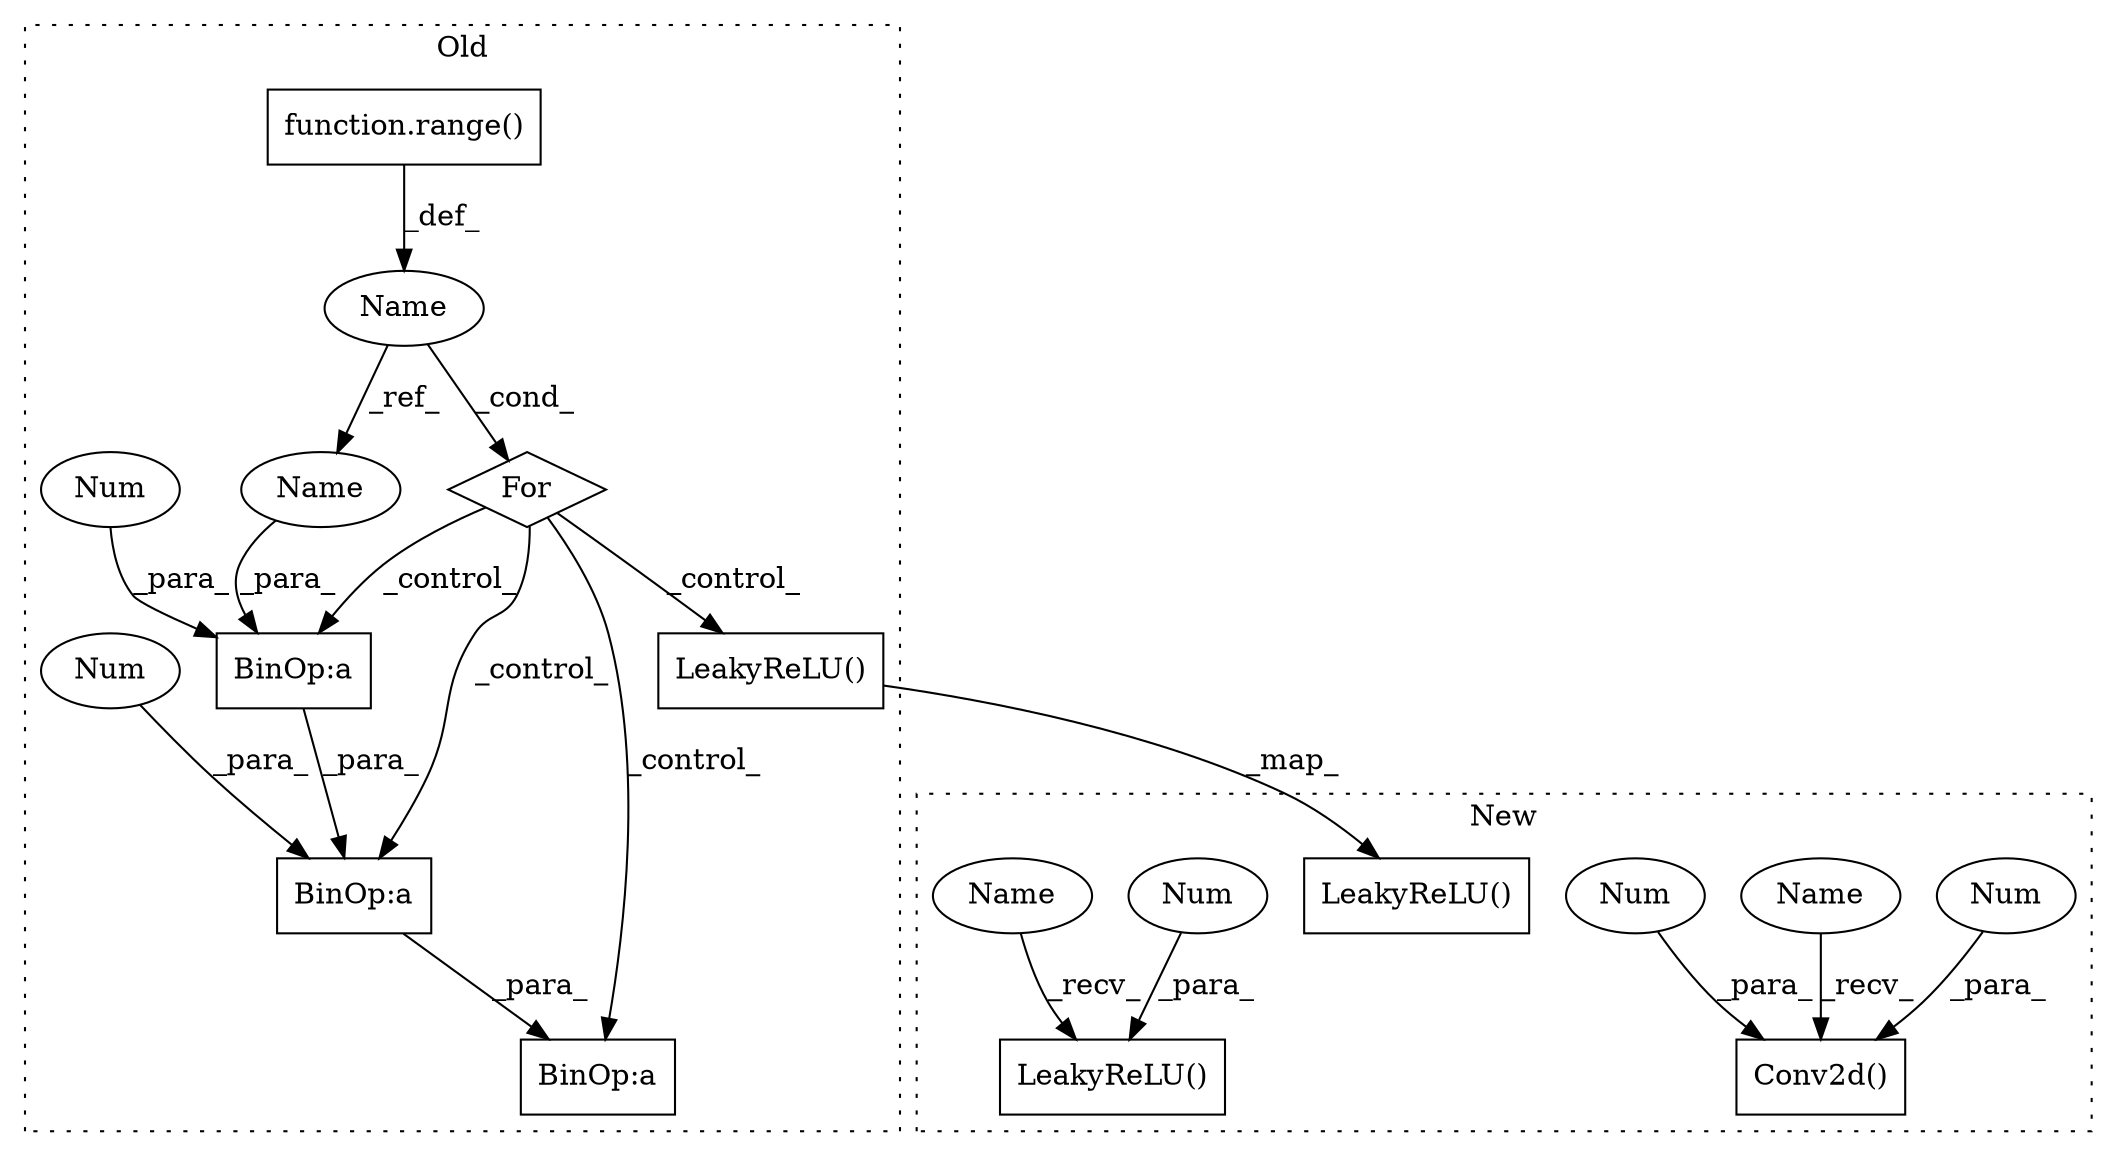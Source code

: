 digraph G {
subgraph cluster0 {
1 [label="function.range()" a="75" s="259,266" l="6,1" shape="box"];
4 [label="For" a="107" s="250,267" l="4,14" shape="diamond"];
8 [label="Name" a="87" s="254" l="1" shape="ellipse"];
9 [label="LeakyReLU()" a="75" s="442,458" l="13,1" shape="box"];
11 [label="BinOp:a" a="82" s="298" l="7" shape="box"];
12 [label="Num" a="76" s="305" l="1" shape="ellipse"];
13 [label="BinOp:a" a="82" s="292" l="4" shape="box"];
14 [label="BinOp:a" a="82" s="298" l="3" shape="box"];
15 [label="Num" a="76" s="297" l="1" shape="ellipse"];
16 [label="Name" a="87" s="301" l="1" shape="ellipse"];
label = "Old";
style="dotted";
}
subgraph cluster1 {
2 [label="LeakyReLU()" a="75" s="848,864" l="13,15" shape="box"];
3 [label="Num" a="76" s="861" l="3" shape="ellipse"];
5 [label="Conv2d()" a="75" s="960,978" l="10,36" shape="box"];
6 [label="Num" a="76" s="975" l="3" shape="ellipse"];
7 [label="Num" a="76" s="970" l="3" shape="ellipse"];
10 [label="LeakyReLU()" a="75" s="479,495" l="13,15" shape="box"];
17 [label="Name" a="87" s="960" l="2" shape="ellipse"];
18 [label="Name" a="87" s="848" l="2" shape="ellipse"];
label = "New";
style="dotted";
}
1 -> 8 [label="_def_"];
3 -> 2 [label="_para_"];
4 -> 13 [label="_control_"];
4 -> 11 [label="_control_"];
4 -> 14 [label="_control_"];
4 -> 9 [label="_control_"];
6 -> 5 [label="_para_"];
7 -> 5 [label="_para_"];
8 -> 16 [label="_ref_"];
8 -> 4 [label="_cond_"];
9 -> 10 [label="_map_"];
11 -> 13 [label="_para_"];
12 -> 11 [label="_para_"];
14 -> 11 [label="_para_"];
15 -> 14 [label="_para_"];
16 -> 14 [label="_para_"];
17 -> 5 [label="_recv_"];
18 -> 2 [label="_recv_"];
}